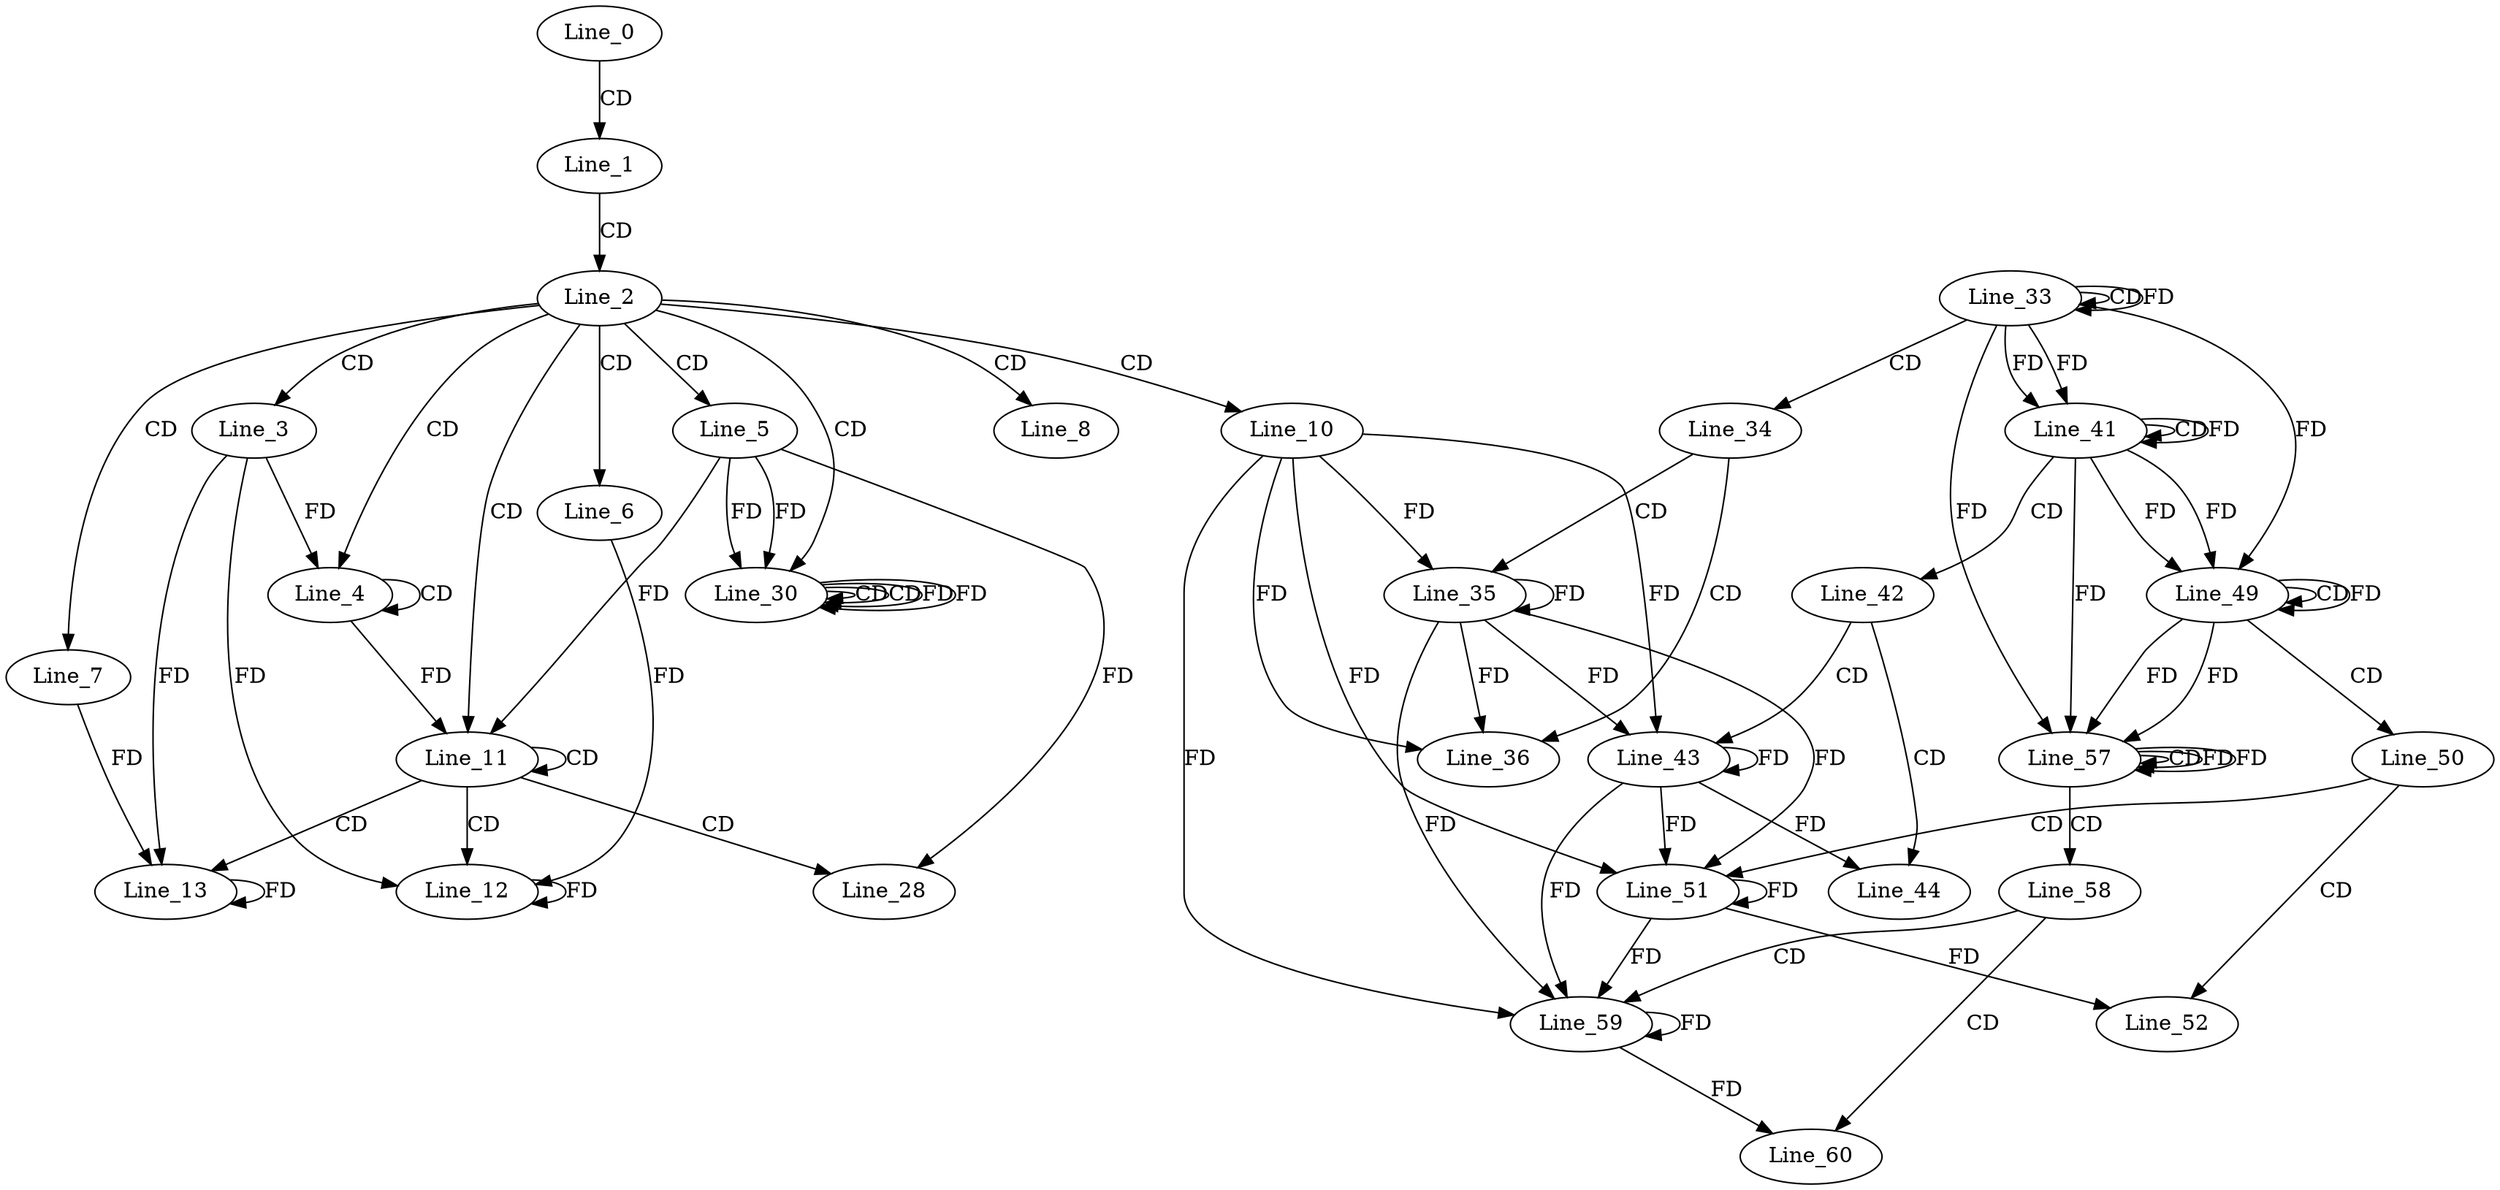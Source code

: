 digraph G {
  Line_0;
  Line_1;
  Line_2;
  Line_3;
  Line_4;
  Line_4;
  Line_5;
  Line_6;
  Line_7;
  Line_8;
  Line_10;
  Line_11;
  Line_12;
  Line_12;
  Line_13;
  Line_13;
  Line_28;
  Line_30;
  Line_30;
  Line_30;
  Line_33;
  Line_33;
  Line_33;
  Line_34;
  Line_35;
  Line_36;
  Line_41;
  Line_41;
  Line_41;
  Line_42;
  Line_43;
  Line_44;
  Line_49;
  Line_49;
  Line_49;
  Line_50;
  Line_51;
  Line_52;
  Line_57;
  Line_57;
  Line_57;
  Line_58;
  Line_59;
  Line_60;
  Line_0 -> Line_1 [ label="CD" ];
  Line_1 -> Line_2 [ label="CD" ];
  Line_2 -> Line_3 [ label="CD" ];
  Line_2 -> Line_4 [ label="CD" ];
  Line_4 -> Line_4 [ label="CD" ];
  Line_3 -> Line_4 [ label="FD" ];
  Line_2 -> Line_5 [ label="CD" ];
  Line_2 -> Line_6 [ label="CD" ];
  Line_2 -> Line_7 [ label="CD" ];
  Line_2 -> Line_8 [ label="CD" ];
  Line_2 -> Line_10 [ label="CD" ];
  Line_2 -> Line_11 [ label="CD" ];
  Line_11 -> Line_11 [ label="CD" ];
  Line_5 -> Line_11 [ label="FD" ];
  Line_4 -> Line_11 [ label="FD" ];
  Line_11 -> Line_12 [ label="CD" ];
  Line_12 -> Line_12 [ label="FD" ];
  Line_6 -> Line_12 [ label="FD" ];
  Line_3 -> Line_12 [ label="FD" ];
  Line_11 -> Line_13 [ label="CD" ];
  Line_13 -> Line_13 [ label="FD" ];
  Line_7 -> Line_13 [ label="FD" ];
  Line_3 -> Line_13 [ label="FD" ];
  Line_11 -> Line_28 [ label="CD" ];
  Line_5 -> Line_28 [ label="FD" ];
  Line_2 -> Line_30 [ label="CD" ];
  Line_30 -> Line_30 [ label="CD" ];
  Line_5 -> Line_30 [ label="FD" ];
  Line_30 -> Line_30 [ label="CD" ];
  Line_30 -> Line_30 [ label="FD" ];
  Line_5 -> Line_30 [ label="FD" ];
  Line_33 -> Line_33 [ label="CD" ];
  Line_33 -> Line_33 [ label="FD" ];
  Line_33 -> Line_34 [ label="CD" ];
  Line_34 -> Line_35 [ label="CD" ];
  Line_35 -> Line_35 [ label="FD" ];
  Line_10 -> Line_35 [ label="FD" ];
  Line_34 -> Line_36 [ label="CD" ];
  Line_35 -> Line_36 [ label="FD" ];
  Line_10 -> Line_36 [ label="FD" ];
  Line_33 -> Line_41 [ label="FD" ];
  Line_41 -> Line_41 [ label="CD" ];
  Line_41 -> Line_41 [ label="FD" ];
  Line_33 -> Line_41 [ label="FD" ];
  Line_41 -> Line_42 [ label="CD" ];
  Line_42 -> Line_43 [ label="CD" ];
  Line_43 -> Line_43 [ label="FD" ];
  Line_35 -> Line_43 [ label="FD" ];
  Line_10 -> Line_43 [ label="FD" ];
  Line_42 -> Line_44 [ label="CD" ];
  Line_43 -> Line_44 [ label="FD" ];
  Line_41 -> Line_49 [ label="FD" ];
  Line_49 -> Line_49 [ label="CD" ];
  Line_49 -> Line_49 [ label="FD" ];
  Line_41 -> Line_49 [ label="FD" ];
  Line_33 -> Line_49 [ label="FD" ];
  Line_49 -> Line_50 [ label="CD" ];
  Line_50 -> Line_51 [ label="CD" ];
  Line_51 -> Line_51 [ label="FD" ];
  Line_43 -> Line_51 [ label="FD" ];
  Line_35 -> Line_51 [ label="FD" ];
  Line_10 -> Line_51 [ label="FD" ];
  Line_50 -> Line_52 [ label="CD" ];
  Line_51 -> Line_52 [ label="FD" ];
  Line_49 -> Line_57 [ label="FD" ];
  Line_57 -> Line_57 [ label="CD" ];
  Line_57 -> Line_57 [ label="FD" ];
  Line_49 -> Line_57 [ label="FD" ];
  Line_41 -> Line_57 [ label="FD" ];
  Line_33 -> Line_57 [ label="FD" ];
  Line_57 -> Line_58 [ label="CD" ];
  Line_58 -> Line_59 [ label="CD" ];
  Line_59 -> Line_59 [ label="FD" ];
  Line_51 -> Line_59 [ label="FD" ];
  Line_43 -> Line_59 [ label="FD" ];
  Line_35 -> Line_59 [ label="FD" ];
  Line_10 -> Line_59 [ label="FD" ];
  Line_58 -> Line_60 [ label="CD" ];
  Line_59 -> Line_60 [ label="FD" ];
  Line_30 -> Line_30 [ label="FD" ];
  Line_57 -> Line_57 [ label="FD" ];
}
